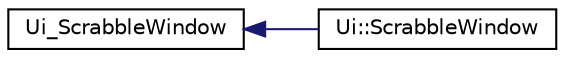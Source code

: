 digraph "Graphical Class Hierarchy"
{
  edge [fontname="Helvetica",fontsize="10",labelfontname="Helvetica",labelfontsize="10"];
  node [fontname="Helvetica",fontsize="10",shape=record];
  rankdir="LR";
  Node0 [label="Ui_ScrabbleWindow",height=0.2,width=0.4,color="black", fillcolor="white", style="filled",URL="$classUi__ScrabbleWindow.html"];
  Node0 -> Node1 [dir="back",color="midnightblue",fontsize="10",style="solid",fontname="Helvetica"];
  Node1 [label="Ui::ScrabbleWindow",height=0.2,width=0.4,color="black", fillcolor="white", style="filled",URL="$classUi_1_1ScrabbleWindow.html"];
}
